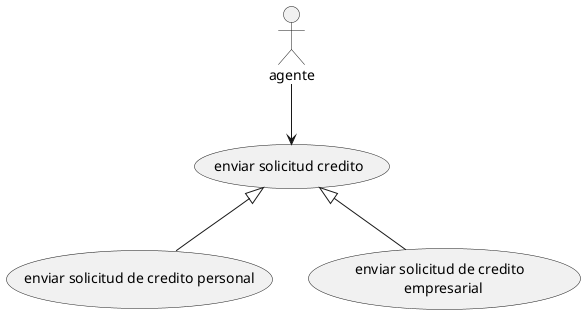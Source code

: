 @startuml
'https://plantuml.com/sequence-diagram
:agente: as agente
agente -->(enviar solicitud credito)
(enviar solicitud credito) <|--(enviar solicitud de credito personal)
(enviar solicitud credito) <|--(enviar solicitud de credito \n empresarial)
@enduml